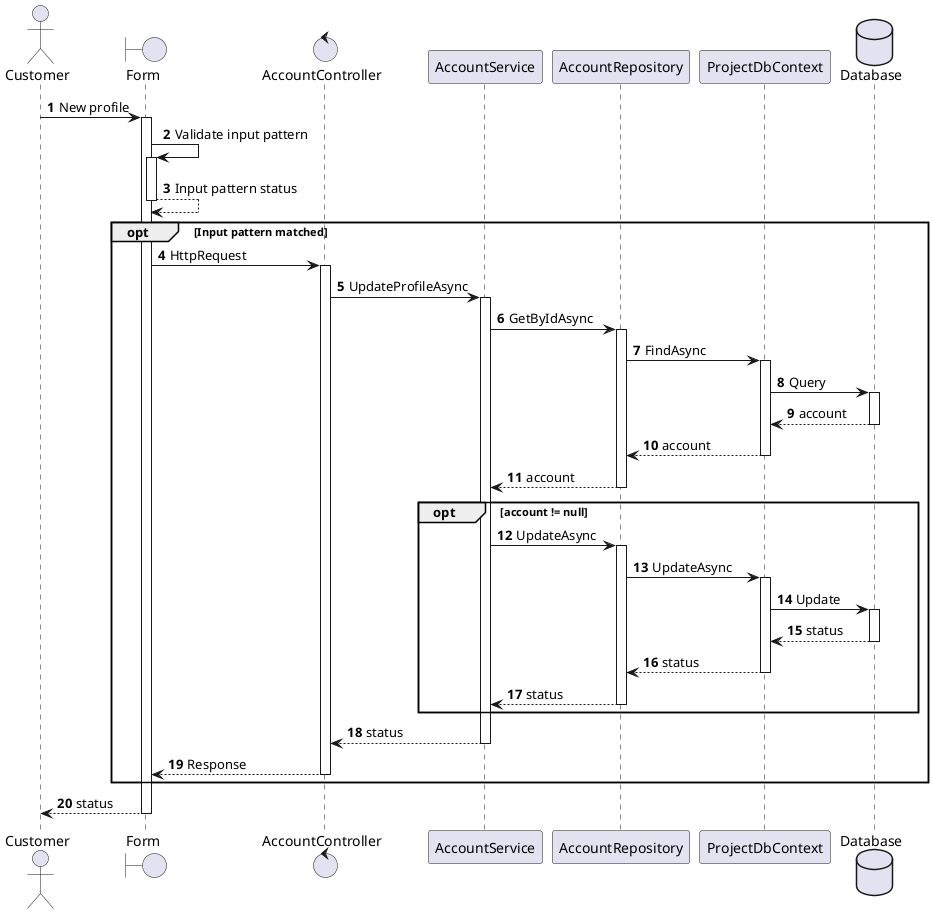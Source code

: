 @startuml 20 - Customer - Update profile

autonumber
autoactivate on

actor Customer as Actor
boundary Form
control AccountController as Controller
participant AccountService as Service
participant AccountRepository as Repo
participant ProjectDbContext as Context
database Database

Actor -> Form: New profile

Form -> Form: Validate input pattern

Form --> Form: Input pattern status

opt Input pattern matched
  Form -> Controller: HttpRequest
  Controller -> Service: UpdateProfileAsync
  Service -> Repo: GetByIdAsync
  Repo -> Context: FindAsync
  Context -> Database: Query
  Database --> Context: account
  Context --> Repo: account
  Repo --> Service: account

  opt account != null
    Service -> Repo: UpdateAsync
    Repo -> Context: UpdateAsync
    Context -> Database: Update
    Database --> Context: status
    Context --> Repo: status
    Repo --> Service: status
  end

  Service --> Controller: status
  Controller --> Form: Response
end

Form --> Actor: status

@enduml